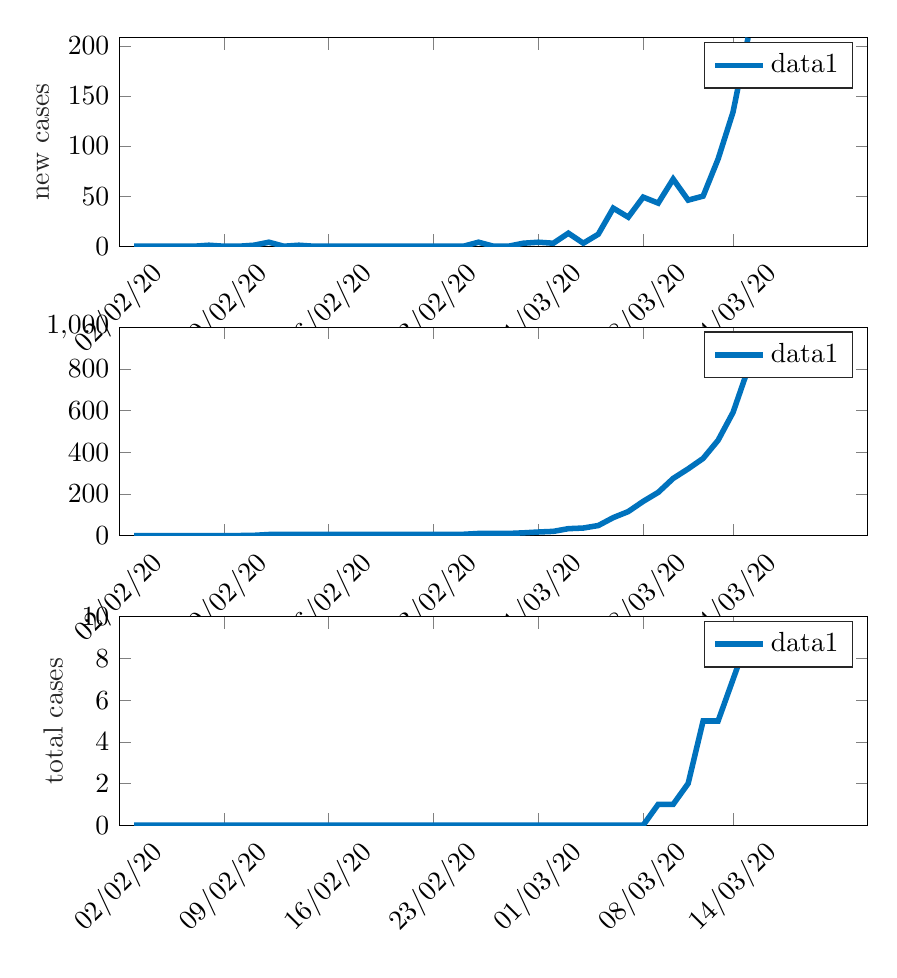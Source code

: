 % This file was created by matlab2tikz.
%
\definecolor{mycolor1}{rgb}{0.0,0.447,0.741}%
%
\begin{tikzpicture}

\begin{axis}[%
width=9.509cm,
height=2.647cm,
at={(0cm,7.353cm)},
scale only axis,
xmin=0,
xmax=50,
xtick={0,7,14,21,28,35,41},
xticklabels={{02/02/20},{09/02/20},{16/02/20},{23/02/20},{01/03/20},{08/03/20},{14/03/20}},
xticklabel style={rotate=45},
ymin=0,
ymax=208,
ylabel style={font=\color{white!15!black}},
ylabel={new cases},
axis background/.style={fill=white},
legend style={legend cell align=left, align=left, draw=white!15!black}
]
\addplot [color=mycolor1, line width=2.0pt]
  table[row sep=crcr]{%
1	0\\
5	0\\
6	1\\
7	0\\
8	0\\
9	1\\
10	4\\
11	0\\
12	1\\
13	0\\
23	0\\
24	4\\
25	0\\
26	0\\
27	3\\
28	4\\
29	3\\
30	13\\
31	3\\
32	12\\
33	38\\
34	29\\
35	49\\
36	43\\
37	67\\
38	46\\
39	50\\
40	87\\
41	134\\
42	208\\
};
\addlegendentry{data1}

\end{axis}

\begin{axis}[%
width=9.509cm,
height=2.647cm,
at={(0cm,3.676cm)},
scale only axis,
xmin=0,
xmax=50,
xtick={0,7,14,21,28,35,41},
xticklabels={{02/02/20},{09/02/20},{16/02/20},{23/02/20},{01/03/20},{08/03/20},{14/03/20}},
xticklabel style={rotate=45},
ymin=0,
ymax=1000,
axis background/.style={fill=white},
legend style={legend cell align=left, align=left, draw=white!15!black}
]
\addplot [color=mycolor1, line width=2.0pt]
  table[row sep=crcr]{%
1	0\\
5	0\\
6	1\\
8	1\\
9	2\\
10	6\\
11	6\\
12	7\\
23	7\\
24	11\\
26	11\\
27	14\\
28	18\\
29	21\\
30	34\\
31	37\\
32	49\\
33	87\\
34	116\\
35	165\\
36	208\\
37	275\\
38	321\\
39	371\\
40	458\\
41	592\\
42	800\\
};
\addlegendentry{data1}

\end{axis}

\begin{axis}[%
width=9.509cm,
height=2.647cm,
at={(0cm,0cm)},
scale only axis,
xmin=0,
xmax=50,
xtick={0,7,14,21,28,35,41},
xticklabels={{02/02/20},{09/02/20},{16/02/20},{23/02/20},{01/03/20},{08/03/20},{14/03/20}},
xticklabel style={rotate=45},
ymin=0,
ymax=10,
ylabel style={font=\color{white!15!black}},
ylabel={total cases},
axis background/.style={fill=white},
legend style={legend cell align=left, align=left, draw=white!15!black}
]
\addplot [color=mycolor1, line width=2.0pt]
  table[row sep=crcr]{%
1	0\\
35	0\\
36	1\\
37	1\\
38	2\\
39	5\\
40	5\\
42	9\\
};
\addlegendentry{data1}

\end{axis}
\end{tikzpicture}%